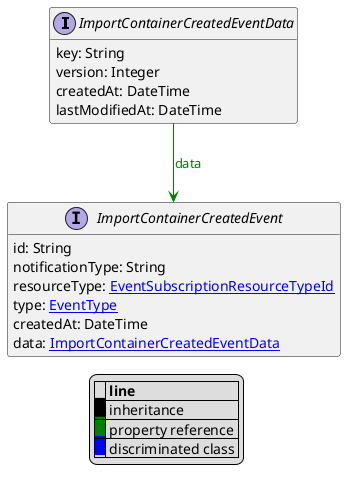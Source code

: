 @startuml

hide empty fields
hide empty methods
legend
|= |= line |
|<back:black>   </back>| inheritance |
|<back:green>   </back>| property reference |
|<back:blue>   </back>| discriminated class |
endlegend
interface ImportContainerCreatedEventData [[ImportContainerCreatedEventData.svg]]  {
    key: String
    version: Integer
    createdAt: DateTime
    lastModifiedAt: DateTime
}



interface ImportContainerCreatedEvent [[ImportContainerCreatedEvent.svg]]  {
    id: String
    notificationType: String
    resourceType: [[EventSubscriptionResourceTypeId.svg EventSubscriptionResourceTypeId]]
    type: [[EventType.svg EventType]]
    createdAt: DateTime
    data: [[ImportContainerCreatedEventData.svg ImportContainerCreatedEventData]]
}

ImportContainerCreatedEventData --> ImportContainerCreatedEvent #green;text:green : "data"
@enduml
